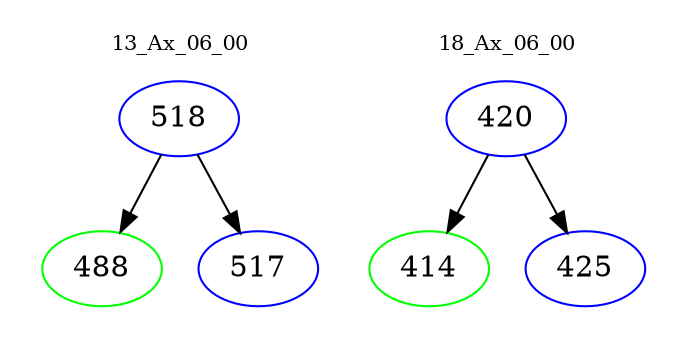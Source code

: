 digraph{
subgraph cluster_0 {
color = white
label = "13_Ax_06_00";
fontsize=10;
T0_518 [label="518", color="blue"]
T0_518 -> T0_488 [color="black"]
T0_488 [label="488", color="green"]
T0_518 -> T0_517 [color="black"]
T0_517 [label="517", color="blue"]
}
subgraph cluster_1 {
color = white
label = "18_Ax_06_00";
fontsize=10;
T1_420 [label="420", color="blue"]
T1_420 -> T1_414 [color="black"]
T1_414 [label="414", color="green"]
T1_420 -> T1_425 [color="black"]
T1_425 [label="425", color="blue"]
}
}
